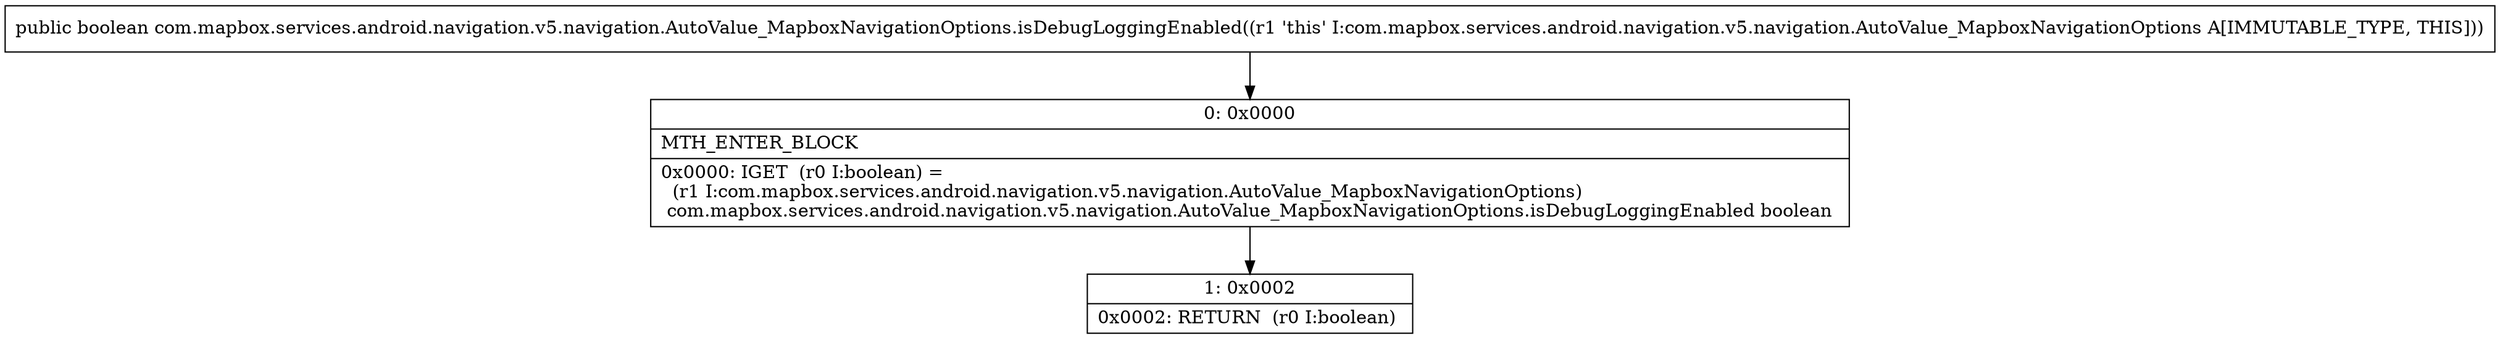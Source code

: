 digraph "CFG forcom.mapbox.services.android.navigation.v5.navigation.AutoValue_MapboxNavigationOptions.isDebugLoggingEnabled()Z" {
Node_0 [shape=record,label="{0\:\ 0x0000|MTH_ENTER_BLOCK\l|0x0000: IGET  (r0 I:boolean) = \l  (r1 I:com.mapbox.services.android.navigation.v5.navigation.AutoValue_MapboxNavigationOptions)\l com.mapbox.services.android.navigation.v5.navigation.AutoValue_MapboxNavigationOptions.isDebugLoggingEnabled boolean \l}"];
Node_1 [shape=record,label="{1\:\ 0x0002|0x0002: RETURN  (r0 I:boolean) \l}"];
MethodNode[shape=record,label="{public boolean com.mapbox.services.android.navigation.v5.navigation.AutoValue_MapboxNavigationOptions.isDebugLoggingEnabled((r1 'this' I:com.mapbox.services.android.navigation.v5.navigation.AutoValue_MapboxNavigationOptions A[IMMUTABLE_TYPE, THIS])) }"];
MethodNode -> Node_0;
Node_0 -> Node_1;
}


